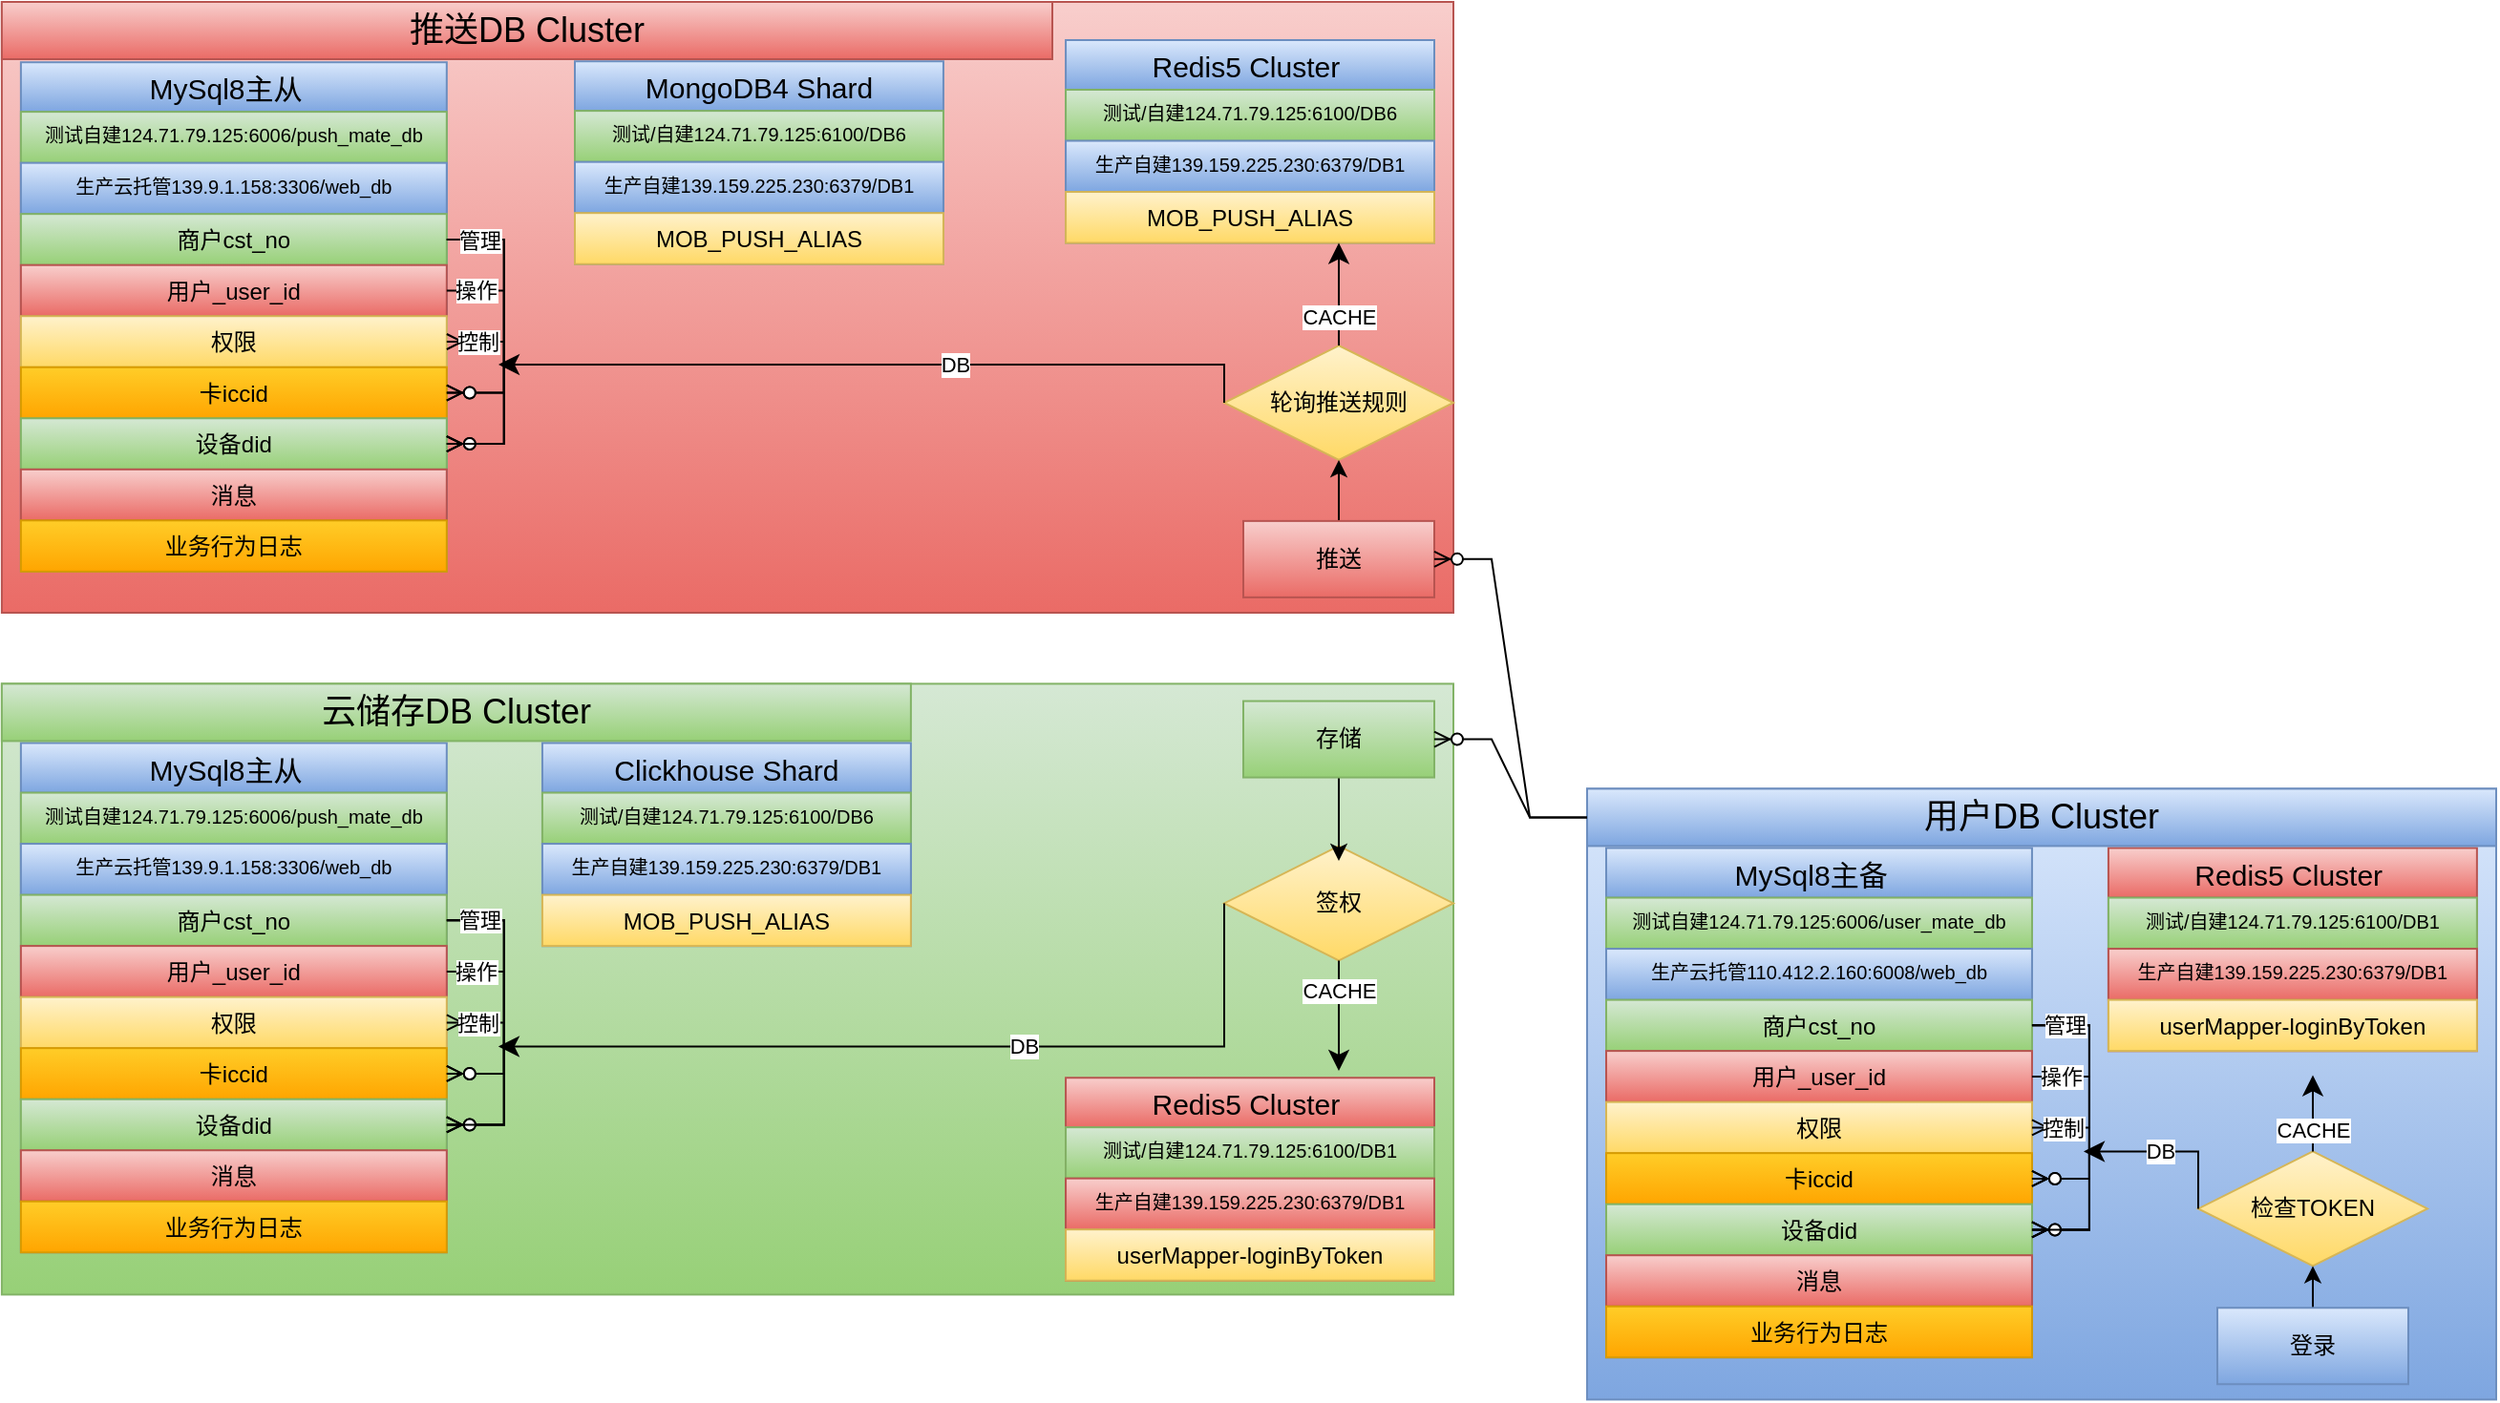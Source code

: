 <mxfile version="21.0.1" type="github">
  <diagram name="第 1 页" id="yvUWGEL02yEKHM-XBLOZ">
    <mxGraphModel dx="2261" dy="700" grid="1" gridSize="10" guides="1" tooltips="1" connect="1" arrows="1" fold="1" page="1" pageScale="1" pageWidth="827" pageHeight="1169" math="0" shadow="0">
      <root>
        <mxCell id="0" />
        <mxCell id="1" parent="0" />
        <mxCell id="SgWflcFPjo7BXx8ql38D-104" value="" style="rounded=0;whiteSpace=wrap;html=1;fillColor=#dae8fc;gradientColor=#7ea6e0;strokeColor=#6c8ebf;" vertex="1" parent="1">
          <mxGeometry x="160" y="542.21" width="476" height="320" as="geometry" />
        </mxCell>
        <mxCell id="SgWflcFPjo7BXx8ql38D-105" value="检查TOKEN" style="shape=rhombus;perimeter=rhombusPerimeter;whiteSpace=wrap;html=1;align=center;fillColor=#fff2cc;gradientColor=#ffd966;strokeColor=#d6b656;" vertex="1" parent="1">
          <mxGeometry x="480" y="732.21" width="120" height="60" as="geometry" />
        </mxCell>
        <mxCell id="SgWflcFPjo7BXx8ql38D-106" value="MySql8主备  " style="swimlane;fontStyle=0;childLayout=stackLayout;horizontal=1;startSize=26;horizontalStack=0;resizeParent=1;resizeParentMax=0;resizeLast=0;collapsible=1;marginBottom=0;align=center;fontSize=15;fillColor=#dae8fc;gradientColor=#7ea6e0;strokeColor=#6c8ebf;" vertex="1" parent="1">
          <mxGeometry x="170" y="573.28" width="222.97" height="266.856" as="geometry" />
        </mxCell>
        <mxCell id="SgWflcFPjo7BXx8ql38D-107" value="测试自建124.71.79.125:6006/user_mate_db" style="text;strokeColor=#82b366;fillColor=#d5e8d4;spacingLeft=4;spacingRight=4;overflow=hidden;rotatable=0;points=[[0,0.5],[1,0.5]];portConstraint=eastwest;fontSize=10;gradientColor=#97d077;align=center;" vertex="1" parent="SgWflcFPjo7BXx8ql38D-106">
          <mxGeometry y="26" width="222.97" height="26.762" as="geometry" />
        </mxCell>
        <mxCell id="SgWflcFPjo7BXx8ql38D-108" value="生产云托管110.412.2.160:6008/web_db" style="text;strokeColor=#6c8ebf;fillColor=#dae8fc;spacingLeft=4;spacingRight=4;overflow=hidden;rotatable=0;points=[[0,0.5],[1,0.5]];portConstraint=eastwest;fontSize=10;gradientColor=#7ea6e0;align=center;" vertex="1" parent="SgWflcFPjo7BXx8ql38D-106">
          <mxGeometry y="52.762" width="222.97" height="26.762" as="geometry" />
        </mxCell>
        <mxCell id="SgWflcFPjo7BXx8ql38D-109" value="商户cst_no" style="text;strokeColor=#82b366;fillColor=#d5e8d4;spacingLeft=4;spacingRight=4;overflow=hidden;rotatable=0;points=[[0,0.5],[1,0.5]];portConstraint=eastwest;fontSize=12;gradientColor=#97d077;align=center;" vertex="1" parent="SgWflcFPjo7BXx8ql38D-106">
          <mxGeometry y="79.524" width="222.97" height="26.762" as="geometry" />
        </mxCell>
        <mxCell id="SgWflcFPjo7BXx8ql38D-110" value="用户_user_id" style="text;strokeColor=#b85450;fillColor=#f8cecc;spacingLeft=4;spacingRight=4;overflow=hidden;rotatable=0;points=[[0,0.5],[1,0.5]];portConstraint=eastwest;fontSize=12;gradientColor=#ea6b66;align=center;" vertex="1" parent="SgWflcFPjo7BXx8ql38D-106">
          <mxGeometry y="106.285" width="222.97" height="26.762" as="geometry" />
        </mxCell>
        <mxCell id="SgWflcFPjo7BXx8ql38D-111" value="权限" style="text;strokeColor=#d6b656;fillColor=#fff2cc;spacingLeft=4;spacingRight=4;overflow=hidden;rotatable=0;points=[[0,0.5],[1,0.5]];portConstraint=eastwest;fontSize=12;gradientColor=#ffd966;align=center;" vertex="1" parent="SgWflcFPjo7BXx8ql38D-106">
          <mxGeometry y="133.047" width="222.97" height="26.762" as="geometry" />
        </mxCell>
        <mxCell id="SgWflcFPjo7BXx8ql38D-112" value="卡iccid" style="text;strokeColor=#d79b00;fillColor=#ffcd28;spacingLeft=4;spacingRight=4;overflow=hidden;rotatable=0;points=[[0,0.5],[1,0.5]];portConstraint=eastwest;fontSize=12;gradientColor=#ffa500;align=center;" vertex="1" parent="SgWflcFPjo7BXx8ql38D-106">
          <mxGeometry y="159.809" width="222.97" height="26.762" as="geometry" />
        </mxCell>
        <mxCell id="SgWflcFPjo7BXx8ql38D-113" value="设备did" style="text;strokeColor=#82b366;fillColor=#d5e8d4;spacingLeft=4;spacingRight=4;overflow=hidden;rotatable=0;points=[[0,0.5],[1,0.5]];portConstraint=eastwest;fontSize=12;gradientColor=#97d077;align=center;" vertex="1" parent="SgWflcFPjo7BXx8ql38D-106">
          <mxGeometry y="186.571" width="222.97" height="26.762" as="geometry" />
        </mxCell>
        <mxCell id="SgWflcFPjo7BXx8ql38D-114" value="消息" style="text;strokeColor=#b85450;fillColor=#f8cecc;spacingLeft=4;spacingRight=4;overflow=hidden;rotatable=0;points=[[0,0.5],[1,0.5]];portConstraint=eastwest;fontSize=12;gradientColor=#ea6b66;align=center;" vertex="1" parent="SgWflcFPjo7BXx8ql38D-106">
          <mxGeometry y="213.333" width="222.97" height="26.762" as="geometry" />
        </mxCell>
        <mxCell id="SgWflcFPjo7BXx8ql38D-115" value="业务行为日志" style="text;strokeColor=#d79b00;fillColor=#ffcd28;spacingLeft=4;spacingRight=4;overflow=hidden;rotatable=0;points=[[0,0.5],[1,0.5]];portConstraint=eastwest;fontSize=12;gradientColor=#ffa500;align=center;" vertex="1" parent="SgWflcFPjo7BXx8ql38D-106">
          <mxGeometry y="240.095" width="222.97" height="26.762" as="geometry" />
        </mxCell>
        <mxCell id="SgWflcFPjo7BXx8ql38D-116" value="" style="edgeStyle=entityRelationEdgeStyle;fontSize=12;html=1;endArrow=ERzeroToMany;endFill=1;rounded=0;exitX=1;exitY=0.5;exitDx=0;exitDy=0;" edge="1" parent="SgWflcFPjo7BXx8ql38D-106" source="SgWflcFPjo7BXx8ql38D-109" target="SgWflcFPjo7BXx8ql38D-113">
          <mxGeometry width="100" height="100" relative="1" as="geometry">
            <mxPoint x="344.595" y="133.809" as="sourcePoint" />
            <mxPoint x="482.432" y="44.603" as="targetPoint" />
          </mxGeometry>
        </mxCell>
        <mxCell id="SgWflcFPjo7BXx8ql38D-117" value="" style="edgeStyle=entityRelationEdgeStyle;fontSize=12;html=1;endArrow=ERzeroToMany;endFill=1;rounded=0;exitX=1;exitY=0.5;exitDx=0;exitDy=0;" edge="1" parent="SgWflcFPjo7BXx8ql38D-106" source="SgWflcFPjo7BXx8ql38D-109" target="SgWflcFPjo7BXx8ql38D-113">
          <mxGeometry width="100" height="100" relative="1" as="geometry">
            <mxPoint x="330.811" y="133.809" as="sourcePoint" />
            <mxPoint x="468.649" y="44.603" as="targetPoint" />
          </mxGeometry>
        </mxCell>
        <mxCell id="SgWflcFPjo7BXx8ql38D-118" value="" style="edgeStyle=entityRelationEdgeStyle;fontSize=12;html=1;endArrow=ERzeroToMany;endFill=1;rounded=0;exitX=1;exitY=0.5;exitDx=0;exitDy=0;" edge="1" parent="SgWflcFPjo7BXx8ql38D-106" source="SgWflcFPjo7BXx8ql38D-109" target="SgWflcFPjo7BXx8ql38D-112">
          <mxGeometry width="100" height="100" relative="1" as="geometry">
            <mxPoint x="358.378" y="205.174" as="sourcePoint" />
            <mxPoint x="496.216" y="115.968" as="targetPoint" />
          </mxGeometry>
        </mxCell>
        <mxCell id="SgWflcFPjo7BXx8ql38D-119" value="管理" style="edgeLabel;html=1;align=center;verticalAlign=middle;resizable=0;points=[];" vertex="1" connectable="0" parent="SgWflcFPjo7BXx8ql38D-118">
          <mxGeometry x="-0.314" y="2" relative="1" as="geometry">
            <mxPoint x="-15" y="-18" as="offset" />
          </mxGeometry>
        </mxCell>
        <mxCell id="SgWflcFPjo7BXx8ql38D-120" value="" style="edgeStyle=entityRelationEdgeStyle;fontSize=12;html=1;endArrow=ERzeroToMany;endFill=1;rounded=0;exitX=1;exitY=0.5;exitDx=0;exitDy=0;entryX=1;entryY=0.5;entryDx=0;entryDy=0;" edge="1" parent="SgWflcFPjo7BXx8ql38D-106" source="SgWflcFPjo7BXx8ql38D-110" target="SgWflcFPjo7BXx8ql38D-112">
          <mxGeometry width="100" height="100" relative="1" as="geometry">
            <mxPoint x="372.162" y="231.936" as="sourcePoint" />
            <mxPoint y="169.492" as="targetPoint" />
          </mxGeometry>
        </mxCell>
        <mxCell id="SgWflcFPjo7BXx8ql38D-121" value="操作" style="edgeLabel;html=1;align=center;verticalAlign=middle;resizable=0;points=[];" vertex="1" connectable="0" parent="SgWflcFPjo7BXx8ql38D-120">
          <mxGeometry x="-0.735" relative="1" as="geometry">
            <mxPoint as="offset" />
          </mxGeometry>
        </mxCell>
        <mxCell id="SgWflcFPjo7BXx8ql38D-122" value="" style="edgeStyle=entityRelationEdgeStyle;fontSize=12;html=1;endArrow=ERmany;startArrow=ERmany;rounded=0;exitX=1;exitY=0.5;exitDx=0;exitDy=0;entryX=1;entryY=0.5;entryDx=0;entryDy=0;" edge="1" parent="SgWflcFPjo7BXx8ql38D-106" source="SgWflcFPjo7BXx8ql38D-111" target="SgWflcFPjo7BXx8ql38D-113">
          <mxGeometry width="100" height="100" relative="1" as="geometry">
            <mxPoint x="300" y="136" as="sourcePoint" />
            <mxPoint x="400" y="36" as="targetPoint" />
          </mxGeometry>
        </mxCell>
        <mxCell id="SgWflcFPjo7BXx8ql38D-123" value="控制" style="edgeLabel;html=1;align=center;verticalAlign=middle;resizable=0;points=[];" vertex="1" connectable="0" parent="SgWflcFPjo7BXx8ql38D-122">
          <mxGeometry x="-0.718" relative="1" as="geometry">
            <mxPoint as="offset" />
          </mxGeometry>
        </mxCell>
        <mxCell id="SgWflcFPjo7BXx8ql38D-124" style="edgeStyle=orthogonalEdgeStyle;rounded=0;orthogonalLoop=1;jettySize=auto;html=1;entryX=0.5;entryY=1;entryDx=0;entryDy=0;" edge="1" parent="1" source="SgWflcFPjo7BXx8ql38D-125" target="SgWflcFPjo7BXx8ql38D-105">
          <mxGeometry relative="1" as="geometry" />
        </mxCell>
        <mxCell id="SgWflcFPjo7BXx8ql38D-125" value="登录" style="whiteSpace=wrap;html=1;align=center;fillColor=#dae8fc;gradientColor=#7ea6e0;strokeColor=#6c8ebf;" vertex="1" parent="1">
          <mxGeometry x="490" y="814.14" width="100" height="40" as="geometry" />
        </mxCell>
        <mxCell id="SgWflcFPjo7BXx8ql38D-126" value="Redis5 Cluster " style="swimlane;fontStyle=0;childLayout=stackLayout;horizontal=1;startSize=26;horizontalStack=0;resizeParent=1;resizeParentMax=0;resizeLast=0;collapsible=1;marginBottom=0;align=center;fontSize=15;fillColor=#f8cecc;gradientColor=#ea6b66;strokeColor=#b85450;" vertex="1" parent="1">
          <mxGeometry x="432.97" y="573.28" width="192.97" height="106.285" as="geometry" />
        </mxCell>
        <mxCell id="SgWflcFPjo7BXx8ql38D-127" value="测试/自建124.71.79.125:6100/DB1" style="text;strokeColor=#82b366;fillColor=#d5e8d4;spacingLeft=4;spacingRight=4;overflow=hidden;rotatable=0;points=[[0,0.5],[1,0.5]];portConstraint=eastwest;fontSize=10;gradientColor=#97d077;align=center;" vertex="1" parent="SgWflcFPjo7BXx8ql38D-126">
          <mxGeometry y="26" width="192.97" height="26.762" as="geometry" />
        </mxCell>
        <mxCell id="SgWflcFPjo7BXx8ql38D-128" value="生产自建139.159.225.230:6379/DB1" style="text;strokeColor=#b85450;fillColor=#f8cecc;spacingLeft=4;spacingRight=4;overflow=hidden;rotatable=0;points=[[0,0.5],[1,0.5]];portConstraint=eastwest;fontSize=10;gradientColor=#ea6b66;align=center;" vertex="1" parent="SgWflcFPjo7BXx8ql38D-126">
          <mxGeometry y="52.762" width="192.97" height="26.762" as="geometry" />
        </mxCell>
        <mxCell id="SgWflcFPjo7BXx8ql38D-129" value="userMapper-loginByToken" style="text;strokeColor=#d6b656;fillColor=#fff2cc;spacingLeft=4;spacingRight=4;overflow=hidden;rotatable=0;points=[[0,0.5],[1,0.5]];portConstraint=eastwest;fontSize=12;gradientColor=#ffd966;align=center;" vertex="1" parent="SgWflcFPjo7BXx8ql38D-126">
          <mxGeometry y="79.524" width="192.97" height="26.762" as="geometry" />
        </mxCell>
        <mxCell id="SgWflcFPjo7BXx8ql38D-130" value="" style="edgeStyle=elbowEdgeStyle;elbow=vertical;endArrow=classic;html=1;curved=0;rounded=0;endSize=8;startSize=8;exitX=0;exitY=0.5;exitDx=0;exitDy=0;" edge="1" parent="1" source="SgWflcFPjo7BXx8ql38D-105">
          <mxGeometry width="50" height="50" relative="1" as="geometry">
            <mxPoint x="260" y="522.21" as="sourcePoint" />
            <mxPoint x="420" y="732.21" as="targetPoint" />
            <Array as="points">
              <mxPoint x="460" y="732.21" />
            </Array>
          </mxGeometry>
        </mxCell>
        <mxCell id="SgWflcFPjo7BXx8ql38D-131" value="DB" style="edgeLabel;html=1;align=center;verticalAlign=middle;resizable=0;points=[];" vertex="1" connectable="0" parent="SgWflcFPjo7BXx8ql38D-130">
          <mxGeometry x="-0.285" relative="1" as="geometry">
            <mxPoint x="-18" as="offset" />
          </mxGeometry>
        </mxCell>
        <mxCell id="SgWflcFPjo7BXx8ql38D-132" value="" style="edgeStyle=elbowEdgeStyle;elbow=vertical;endArrow=classic;html=1;curved=0;rounded=0;endSize=8;startSize=8;exitX=0.5;exitY=0;exitDx=0;exitDy=0;" edge="1" parent="1" source="SgWflcFPjo7BXx8ql38D-105">
          <mxGeometry width="50" height="50" relative="1" as="geometry">
            <mxPoint x="600" y="522.21" as="sourcePoint" />
            <mxPoint x="540" y="692.21" as="targetPoint" />
            <Array as="points" />
          </mxGeometry>
        </mxCell>
        <mxCell id="SgWflcFPjo7BXx8ql38D-133" value="CACHE" style="edgeLabel;html=1;align=center;verticalAlign=middle;resizable=0;points=[];" vertex="1" connectable="0" parent="SgWflcFPjo7BXx8ql38D-132">
          <mxGeometry x="-0.442" relative="1" as="geometry">
            <mxPoint as="offset" />
          </mxGeometry>
        </mxCell>
        <mxCell id="SgWflcFPjo7BXx8ql38D-134" value="用户DB Cluster" style="text;html=1;strokeColor=#6c8ebf;fillColor=#dae8fc;align=center;verticalAlign=middle;whiteSpace=wrap;rounded=0;fontSize=18;gradientColor=#7ea6e0;" vertex="1" parent="1">
          <mxGeometry x="160" y="542.21" width="476" height="30" as="geometry" />
        </mxCell>
        <mxCell id="SgWflcFPjo7BXx8ql38D-135" value="" style="rounded=0;whiteSpace=wrap;html=1;fillColor=#f8cecc;gradientColor=#ea6b66;strokeColor=#b85450;" vertex="1" parent="1">
          <mxGeometry x="-670.06" y="130" width="760.06" height="320" as="geometry" />
        </mxCell>
        <mxCell id="SgWflcFPjo7BXx8ql38D-136" value="轮询推送规则" style="shape=rhombus;perimeter=rhombusPerimeter;whiteSpace=wrap;html=1;align=center;fillColor=#fff2cc;gradientColor=#ffd966;strokeColor=#d6b656;" vertex="1" parent="1">
          <mxGeometry x="-30" y="310" width="120" height="60" as="geometry" />
        </mxCell>
        <mxCell id="SgWflcFPjo7BXx8ql38D-137" value="MySql8主从  " style="swimlane;fontStyle=0;childLayout=stackLayout;horizontal=1;startSize=26;horizontalStack=0;resizeParent=1;resizeParentMax=0;resizeLast=0;collapsible=1;marginBottom=0;align=center;fontSize=15;fillColor=#dae8fc;gradientColor=#7ea6e0;strokeColor=#6c8ebf;" vertex="1" parent="1">
          <mxGeometry x="-660.06" y="161.57" width="222.97" height="266.856" as="geometry" />
        </mxCell>
        <mxCell id="SgWflcFPjo7BXx8ql38D-138" value="测试自建124.71.79.125:6006/push_mate_db" style="text;strokeColor=#82b366;fillColor=#d5e8d4;spacingLeft=4;spacingRight=4;overflow=hidden;rotatable=0;points=[[0,0.5],[1,0.5]];portConstraint=eastwest;fontSize=10;gradientColor=#97d077;align=center;" vertex="1" parent="SgWflcFPjo7BXx8ql38D-137">
          <mxGeometry y="26" width="222.97" height="26.762" as="geometry" />
        </mxCell>
        <mxCell id="SgWflcFPjo7BXx8ql38D-139" value="生产云托管139.9.1.158:3306/web_db" style="text;strokeColor=#6c8ebf;fillColor=#dae8fc;spacingLeft=4;spacingRight=4;overflow=hidden;rotatable=0;points=[[0,0.5],[1,0.5]];portConstraint=eastwest;fontSize=10;gradientColor=#7ea6e0;align=center;" vertex="1" parent="SgWflcFPjo7BXx8ql38D-137">
          <mxGeometry y="52.762" width="222.97" height="26.762" as="geometry" />
        </mxCell>
        <mxCell id="SgWflcFPjo7BXx8ql38D-140" value="商户cst_no" style="text;strokeColor=#82b366;fillColor=#d5e8d4;spacingLeft=4;spacingRight=4;overflow=hidden;rotatable=0;points=[[0,0.5],[1,0.5]];portConstraint=eastwest;fontSize=12;gradientColor=#97d077;align=center;" vertex="1" parent="SgWflcFPjo7BXx8ql38D-137">
          <mxGeometry y="79.524" width="222.97" height="26.762" as="geometry" />
        </mxCell>
        <mxCell id="SgWflcFPjo7BXx8ql38D-141" value="用户_user_id" style="text;strokeColor=#b85450;fillColor=#f8cecc;spacingLeft=4;spacingRight=4;overflow=hidden;rotatable=0;points=[[0,0.5],[1,0.5]];portConstraint=eastwest;fontSize=12;gradientColor=#ea6b66;align=center;" vertex="1" parent="SgWflcFPjo7BXx8ql38D-137">
          <mxGeometry y="106.285" width="222.97" height="26.762" as="geometry" />
        </mxCell>
        <mxCell id="SgWflcFPjo7BXx8ql38D-142" value="权限" style="text;strokeColor=#d6b656;fillColor=#fff2cc;spacingLeft=4;spacingRight=4;overflow=hidden;rotatable=0;points=[[0,0.5],[1,0.5]];portConstraint=eastwest;fontSize=12;gradientColor=#ffd966;align=center;" vertex="1" parent="SgWflcFPjo7BXx8ql38D-137">
          <mxGeometry y="133.047" width="222.97" height="26.762" as="geometry" />
        </mxCell>
        <mxCell id="SgWflcFPjo7BXx8ql38D-143" value="卡iccid" style="text;strokeColor=#d79b00;fillColor=#ffcd28;spacingLeft=4;spacingRight=4;overflow=hidden;rotatable=0;points=[[0,0.5],[1,0.5]];portConstraint=eastwest;fontSize=12;gradientColor=#ffa500;align=center;" vertex="1" parent="SgWflcFPjo7BXx8ql38D-137">
          <mxGeometry y="159.809" width="222.97" height="26.762" as="geometry" />
        </mxCell>
        <mxCell id="SgWflcFPjo7BXx8ql38D-144" value="设备did" style="text;strokeColor=#82b366;fillColor=#d5e8d4;spacingLeft=4;spacingRight=4;overflow=hidden;rotatable=0;points=[[0,0.5],[1,0.5]];portConstraint=eastwest;fontSize=12;gradientColor=#97d077;align=center;" vertex="1" parent="SgWflcFPjo7BXx8ql38D-137">
          <mxGeometry y="186.571" width="222.97" height="26.762" as="geometry" />
        </mxCell>
        <mxCell id="SgWflcFPjo7BXx8ql38D-145" value="消息" style="text;strokeColor=#b85450;fillColor=#f8cecc;spacingLeft=4;spacingRight=4;overflow=hidden;rotatable=0;points=[[0,0.5],[1,0.5]];portConstraint=eastwest;fontSize=12;gradientColor=#ea6b66;align=center;" vertex="1" parent="SgWflcFPjo7BXx8ql38D-137">
          <mxGeometry y="213.333" width="222.97" height="26.762" as="geometry" />
        </mxCell>
        <mxCell id="SgWflcFPjo7BXx8ql38D-146" value="业务行为日志" style="text;strokeColor=#d79b00;fillColor=#ffcd28;spacingLeft=4;spacingRight=4;overflow=hidden;rotatable=0;points=[[0,0.5],[1,0.5]];portConstraint=eastwest;fontSize=12;gradientColor=#ffa500;align=center;" vertex="1" parent="SgWflcFPjo7BXx8ql38D-137">
          <mxGeometry y="240.095" width="222.97" height="26.762" as="geometry" />
        </mxCell>
        <mxCell id="SgWflcFPjo7BXx8ql38D-147" value="" style="edgeStyle=entityRelationEdgeStyle;fontSize=12;html=1;endArrow=ERzeroToMany;endFill=1;rounded=0;exitX=1;exitY=0.5;exitDx=0;exitDy=0;" edge="1" parent="SgWflcFPjo7BXx8ql38D-137" source="SgWflcFPjo7BXx8ql38D-140" target="SgWflcFPjo7BXx8ql38D-144">
          <mxGeometry width="100" height="100" relative="1" as="geometry">
            <mxPoint x="344.595" y="133.809" as="sourcePoint" />
            <mxPoint x="482.432" y="44.603" as="targetPoint" />
          </mxGeometry>
        </mxCell>
        <mxCell id="SgWflcFPjo7BXx8ql38D-148" value="" style="edgeStyle=entityRelationEdgeStyle;fontSize=12;html=1;endArrow=ERzeroToMany;endFill=1;rounded=0;exitX=1;exitY=0.5;exitDx=0;exitDy=0;" edge="1" parent="SgWflcFPjo7BXx8ql38D-137" source="SgWflcFPjo7BXx8ql38D-140" target="SgWflcFPjo7BXx8ql38D-144">
          <mxGeometry width="100" height="100" relative="1" as="geometry">
            <mxPoint x="330.811" y="133.809" as="sourcePoint" />
            <mxPoint x="468.649" y="44.603" as="targetPoint" />
          </mxGeometry>
        </mxCell>
        <mxCell id="SgWflcFPjo7BXx8ql38D-149" value="" style="edgeStyle=entityRelationEdgeStyle;fontSize=12;html=1;endArrow=ERzeroToMany;endFill=1;rounded=0;exitX=1;exitY=0.5;exitDx=0;exitDy=0;" edge="1" parent="SgWflcFPjo7BXx8ql38D-137" source="SgWflcFPjo7BXx8ql38D-140" target="SgWflcFPjo7BXx8ql38D-143">
          <mxGeometry width="100" height="100" relative="1" as="geometry">
            <mxPoint x="358.378" y="205.174" as="sourcePoint" />
            <mxPoint x="496.216" y="115.968" as="targetPoint" />
          </mxGeometry>
        </mxCell>
        <mxCell id="SgWflcFPjo7BXx8ql38D-150" value="管理" style="edgeLabel;html=1;align=center;verticalAlign=middle;resizable=0;points=[];" vertex="1" connectable="0" parent="SgWflcFPjo7BXx8ql38D-149">
          <mxGeometry x="-0.314" y="2" relative="1" as="geometry">
            <mxPoint x="-15" y="-18" as="offset" />
          </mxGeometry>
        </mxCell>
        <mxCell id="SgWflcFPjo7BXx8ql38D-151" value="" style="edgeStyle=entityRelationEdgeStyle;fontSize=12;html=1;endArrow=ERzeroToMany;endFill=1;rounded=0;exitX=1;exitY=0.5;exitDx=0;exitDy=0;entryX=1;entryY=0.5;entryDx=0;entryDy=0;" edge="1" parent="SgWflcFPjo7BXx8ql38D-137" source="SgWflcFPjo7BXx8ql38D-141" target="SgWflcFPjo7BXx8ql38D-143">
          <mxGeometry width="100" height="100" relative="1" as="geometry">
            <mxPoint x="372.162" y="231.936" as="sourcePoint" />
            <mxPoint y="169.492" as="targetPoint" />
          </mxGeometry>
        </mxCell>
        <mxCell id="SgWflcFPjo7BXx8ql38D-152" value="操作" style="edgeLabel;html=1;align=center;verticalAlign=middle;resizable=0;points=[];" vertex="1" connectable="0" parent="SgWflcFPjo7BXx8ql38D-151">
          <mxGeometry x="-0.735" relative="1" as="geometry">
            <mxPoint as="offset" />
          </mxGeometry>
        </mxCell>
        <mxCell id="SgWflcFPjo7BXx8ql38D-153" value="" style="edgeStyle=entityRelationEdgeStyle;fontSize=12;html=1;endArrow=ERmany;startArrow=ERmany;rounded=0;exitX=1;exitY=0.5;exitDx=0;exitDy=0;entryX=1;entryY=0.5;entryDx=0;entryDy=0;" edge="1" parent="SgWflcFPjo7BXx8ql38D-137" source="SgWflcFPjo7BXx8ql38D-142" target="SgWflcFPjo7BXx8ql38D-144">
          <mxGeometry width="100" height="100" relative="1" as="geometry">
            <mxPoint x="300" y="136" as="sourcePoint" />
            <mxPoint x="400" y="36" as="targetPoint" />
          </mxGeometry>
        </mxCell>
        <mxCell id="SgWflcFPjo7BXx8ql38D-154" value="控制" style="edgeLabel;html=1;align=center;verticalAlign=middle;resizable=0;points=[];" vertex="1" connectable="0" parent="SgWflcFPjo7BXx8ql38D-153">
          <mxGeometry x="-0.718" relative="1" as="geometry">
            <mxPoint as="offset" />
          </mxGeometry>
        </mxCell>
        <mxCell id="SgWflcFPjo7BXx8ql38D-155" style="edgeStyle=orthogonalEdgeStyle;rounded=0;orthogonalLoop=1;jettySize=auto;html=1;entryX=0.5;entryY=1;entryDx=0;entryDy=0;" edge="1" parent="1" source="SgWflcFPjo7BXx8ql38D-156" target="SgWflcFPjo7BXx8ql38D-136">
          <mxGeometry relative="1" as="geometry" />
        </mxCell>
        <mxCell id="SgWflcFPjo7BXx8ql38D-156" value="推送" style="whiteSpace=wrap;html=1;align=center;fillColor=#f8cecc;gradientColor=#ea6b66;strokeColor=#b85450;" vertex="1" parent="1">
          <mxGeometry x="-20" y="401.93" width="100" height="40" as="geometry" />
        </mxCell>
        <mxCell id="SgWflcFPjo7BXx8ql38D-157" value="Redis5 Cluster " style="swimlane;fontStyle=0;childLayout=stackLayout;horizontal=1;startSize=26;horizontalStack=0;resizeParent=1;resizeParentMax=0;resizeLast=0;collapsible=1;marginBottom=0;align=center;fontSize=15;fillColor=#dae8fc;gradientColor=#7ea6e0;strokeColor=#6c8ebf;" vertex="1" parent="1">
          <mxGeometry x="-112.97" y="150.0" width="192.97" height="106.285" as="geometry" />
        </mxCell>
        <mxCell id="SgWflcFPjo7BXx8ql38D-158" value="测试/自建124.71.79.125:6100/DB6" style="text;strokeColor=#82b366;fillColor=#d5e8d4;spacingLeft=4;spacingRight=4;overflow=hidden;rotatable=0;points=[[0,0.5],[1,0.5]];portConstraint=eastwest;fontSize=10;gradientColor=#97d077;align=center;" vertex="1" parent="SgWflcFPjo7BXx8ql38D-157">
          <mxGeometry y="26" width="192.97" height="26.762" as="geometry" />
        </mxCell>
        <mxCell id="SgWflcFPjo7BXx8ql38D-159" value="生产自建139.159.225.230:6379/DB1" style="text;strokeColor=#6c8ebf;fillColor=#dae8fc;spacingLeft=4;spacingRight=4;overflow=hidden;rotatable=0;points=[[0,0.5],[1,0.5]];portConstraint=eastwest;fontSize=10;gradientColor=#7ea6e0;align=center;" vertex="1" parent="SgWflcFPjo7BXx8ql38D-157">
          <mxGeometry y="52.762" width="192.97" height="26.762" as="geometry" />
        </mxCell>
        <mxCell id="SgWflcFPjo7BXx8ql38D-160" value="MOB_PUSH_ALIAS" style="text;strokeColor=#d6b656;fillColor=#fff2cc;spacingLeft=4;spacingRight=4;overflow=hidden;rotatable=0;points=[[0,0.5],[1,0.5]];portConstraint=eastwest;fontSize=12;gradientColor=#ffd966;align=center;" vertex="1" parent="SgWflcFPjo7BXx8ql38D-157">
          <mxGeometry y="79.524" width="192.97" height="26.762" as="geometry" />
        </mxCell>
        <mxCell id="SgWflcFPjo7BXx8ql38D-161" value="" style="edgeStyle=elbowEdgeStyle;elbow=vertical;endArrow=classic;html=1;curved=0;rounded=0;endSize=8;startSize=8;exitX=0;exitY=0.5;exitDx=0;exitDy=0;" edge="1" parent="1" source="SgWflcFPjo7BXx8ql38D-136">
          <mxGeometry width="50" height="50" relative="1" as="geometry">
            <mxPoint x="-570.06" y="110" as="sourcePoint" />
            <mxPoint x="-410" y="320" as="targetPoint" />
            <Array as="points">
              <mxPoint x="-30" y="320" />
            </Array>
          </mxGeometry>
        </mxCell>
        <mxCell id="SgWflcFPjo7BXx8ql38D-162" value="DB" style="edgeLabel;html=1;align=center;verticalAlign=middle;resizable=0;points=[];" vertex="1" connectable="0" parent="SgWflcFPjo7BXx8ql38D-161">
          <mxGeometry x="-0.285" relative="1" as="geometry">
            <mxPoint x="-18" as="offset" />
          </mxGeometry>
        </mxCell>
        <mxCell id="SgWflcFPjo7BXx8ql38D-163" value="" style="edgeStyle=elbowEdgeStyle;elbow=vertical;endArrow=classic;html=1;curved=0;rounded=0;endSize=8;startSize=8;exitX=0.5;exitY=0;exitDx=0;exitDy=0;" edge="1" parent="1" source="SgWflcFPjo7BXx8ql38D-136" target="SgWflcFPjo7BXx8ql38D-157">
          <mxGeometry width="50" height="50" relative="1" as="geometry">
            <mxPoint x="-230.06" y="110" as="sourcePoint" />
            <mxPoint x="-210" y="190" as="targetPoint" />
            <Array as="points">
              <mxPoint x="-70" y="190" />
            </Array>
          </mxGeometry>
        </mxCell>
        <mxCell id="SgWflcFPjo7BXx8ql38D-164" value="CACHE" style="edgeLabel;html=1;align=center;verticalAlign=middle;resizable=0;points=[];" vertex="1" connectable="0" parent="SgWflcFPjo7BXx8ql38D-163">
          <mxGeometry x="-0.442" relative="1" as="geometry">
            <mxPoint as="offset" />
          </mxGeometry>
        </mxCell>
        <mxCell id="SgWflcFPjo7BXx8ql38D-165" value="推送DB Cluster" style="text;html=1;strokeColor=#b85450;fillColor=#f8cecc;align=center;verticalAlign=middle;whiteSpace=wrap;rounded=0;fontSize=18;gradientColor=#ea6b66;" vertex="1" parent="1">
          <mxGeometry x="-670.06" y="130" width="550.06" height="30" as="geometry" />
        </mxCell>
        <mxCell id="SgWflcFPjo7BXx8ql38D-166" value="" style="rounded=0;whiteSpace=wrap;html=1;fillColor=#d5e8d4;gradientColor=#97d077;strokeColor=#82b366;" vertex="1" parent="1">
          <mxGeometry x="-670.06" y="487.21" width="760.06" height="320" as="geometry" />
        </mxCell>
        <mxCell id="SgWflcFPjo7BXx8ql38D-167" value="签权" style="shape=rhombus;perimeter=rhombusPerimeter;whiteSpace=wrap;html=1;align=center;fillColor=#fff2cc;gradientColor=#ffd966;strokeColor=#d6b656;" vertex="1" parent="1">
          <mxGeometry x="-30" y="572.21" width="120" height="60" as="geometry" />
        </mxCell>
        <mxCell id="SgWflcFPjo7BXx8ql38D-168" value="MySql8主从  " style="swimlane;fontStyle=0;childLayout=stackLayout;horizontal=1;startSize=26;horizontalStack=0;resizeParent=1;resizeParentMax=0;resizeLast=0;collapsible=1;marginBottom=0;align=center;fontSize=15;fillColor=#dae8fc;gradientColor=#7ea6e0;strokeColor=#6c8ebf;" vertex="1" parent="1">
          <mxGeometry x="-660.06" y="518.28" width="222.97" height="266.856" as="geometry" />
        </mxCell>
        <mxCell id="SgWflcFPjo7BXx8ql38D-169" value="测试自建124.71.79.125:6006/push_mate_db" style="text;strokeColor=#82b366;fillColor=#d5e8d4;spacingLeft=4;spacingRight=4;overflow=hidden;rotatable=0;points=[[0,0.5],[1,0.5]];portConstraint=eastwest;fontSize=10;gradientColor=#97d077;align=center;" vertex="1" parent="SgWflcFPjo7BXx8ql38D-168">
          <mxGeometry y="26" width="222.97" height="26.762" as="geometry" />
        </mxCell>
        <mxCell id="SgWflcFPjo7BXx8ql38D-170" value="生产云托管139.9.1.158:3306/web_db" style="text;strokeColor=#6c8ebf;fillColor=#dae8fc;spacingLeft=4;spacingRight=4;overflow=hidden;rotatable=0;points=[[0,0.5],[1,0.5]];portConstraint=eastwest;fontSize=10;gradientColor=#7ea6e0;align=center;" vertex="1" parent="SgWflcFPjo7BXx8ql38D-168">
          <mxGeometry y="52.762" width="222.97" height="26.762" as="geometry" />
        </mxCell>
        <mxCell id="SgWflcFPjo7BXx8ql38D-171" value="商户cst_no" style="text;strokeColor=#82b366;fillColor=#d5e8d4;spacingLeft=4;spacingRight=4;overflow=hidden;rotatable=0;points=[[0,0.5],[1,0.5]];portConstraint=eastwest;fontSize=12;gradientColor=#97d077;align=center;" vertex="1" parent="SgWflcFPjo7BXx8ql38D-168">
          <mxGeometry y="79.524" width="222.97" height="26.762" as="geometry" />
        </mxCell>
        <mxCell id="SgWflcFPjo7BXx8ql38D-172" value="用户_user_id" style="text;strokeColor=#b85450;fillColor=#f8cecc;spacingLeft=4;spacingRight=4;overflow=hidden;rotatable=0;points=[[0,0.5],[1,0.5]];portConstraint=eastwest;fontSize=12;gradientColor=#ea6b66;align=center;" vertex="1" parent="SgWflcFPjo7BXx8ql38D-168">
          <mxGeometry y="106.285" width="222.97" height="26.762" as="geometry" />
        </mxCell>
        <mxCell id="SgWflcFPjo7BXx8ql38D-173" value="权限" style="text;strokeColor=#d6b656;fillColor=#fff2cc;spacingLeft=4;spacingRight=4;overflow=hidden;rotatable=0;points=[[0,0.5],[1,0.5]];portConstraint=eastwest;fontSize=12;gradientColor=#ffd966;align=center;" vertex="1" parent="SgWflcFPjo7BXx8ql38D-168">
          <mxGeometry y="133.047" width="222.97" height="26.762" as="geometry" />
        </mxCell>
        <mxCell id="SgWflcFPjo7BXx8ql38D-174" value="卡iccid" style="text;strokeColor=#d79b00;fillColor=#ffcd28;spacingLeft=4;spacingRight=4;overflow=hidden;rotatable=0;points=[[0,0.5],[1,0.5]];portConstraint=eastwest;fontSize=12;gradientColor=#ffa500;align=center;" vertex="1" parent="SgWflcFPjo7BXx8ql38D-168">
          <mxGeometry y="159.809" width="222.97" height="26.762" as="geometry" />
        </mxCell>
        <mxCell id="SgWflcFPjo7BXx8ql38D-175" value="设备did" style="text;strokeColor=#82b366;fillColor=#d5e8d4;spacingLeft=4;spacingRight=4;overflow=hidden;rotatable=0;points=[[0,0.5],[1,0.5]];portConstraint=eastwest;fontSize=12;gradientColor=#97d077;align=center;" vertex="1" parent="SgWflcFPjo7BXx8ql38D-168">
          <mxGeometry y="186.571" width="222.97" height="26.762" as="geometry" />
        </mxCell>
        <mxCell id="SgWflcFPjo7BXx8ql38D-176" value="消息" style="text;strokeColor=#b85450;fillColor=#f8cecc;spacingLeft=4;spacingRight=4;overflow=hidden;rotatable=0;points=[[0,0.5],[1,0.5]];portConstraint=eastwest;fontSize=12;gradientColor=#ea6b66;align=center;" vertex="1" parent="SgWflcFPjo7BXx8ql38D-168">
          <mxGeometry y="213.333" width="222.97" height="26.762" as="geometry" />
        </mxCell>
        <mxCell id="SgWflcFPjo7BXx8ql38D-177" value="业务行为日志" style="text;strokeColor=#d79b00;fillColor=#ffcd28;spacingLeft=4;spacingRight=4;overflow=hidden;rotatable=0;points=[[0,0.5],[1,0.5]];portConstraint=eastwest;fontSize=12;gradientColor=#ffa500;align=center;" vertex="1" parent="SgWflcFPjo7BXx8ql38D-168">
          <mxGeometry y="240.095" width="222.97" height="26.762" as="geometry" />
        </mxCell>
        <mxCell id="SgWflcFPjo7BXx8ql38D-178" value="" style="edgeStyle=entityRelationEdgeStyle;fontSize=12;html=1;endArrow=ERzeroToMany;endFill=1;rounded=0;exitX=1;exitY=0.5;exitDx=0;exitDy=0;" edge="1" parent="SgWflcFPjo7BXx8ql38D-168" source="SgWflcFPjo7BXx8ql38D-171" target="SgWflcFPjo7BXx8ql38D-175">
          <mxGeometry width="100" height="100" relative="1" as="geometry">
            <mxPoint x="344.595" y="133.809" as="sourcePoint" />
            <mxPoint x="482.432" y="44.603" as="targetPoint" />
          </mxGeometry>
        </mxCell>
        <mxCell id="SgWflcFPjo7BXx8ql38D-179" value="" style="edgeStyle=entityRelationEdgeStyle;fontSize=12;html=1;endArrow=ERzeroToMany;endFill=1;rounded=0;exitX=1;exitY=0.5;exitDx=0;exitDy=0;" edge="1" parent="SgWflcFPjo7BXx8ql38D-168" source="SgWflcFPjo7BXx8ql38D-171" target="SgWflcFPjo7BXx8ql38D-175">
          <mxGeometry width="100" height="100" relative="1" as="geometry">
            <mxPoint x="330.811" y="133.809" as="sourcePoint" />
            <mxPoint x="468.649" y="44.603" as="targetPoint" />
          </mxGeometry>
        </mxCell>
        <mxCell id="SgWflcFPjo7BXx8ql38D-180" value="" style="edgeStyle=entityRelationEdgeStyle;fontSize=12;html=1;endArrow=ERzeroToMany;endFill=1;rounded=0;exitX=1;exitY=0.5;exitDx=0;exitDy=0;" edge="1" parent="SgWflcFPjo7BXx8ql38D-168" source="SgWflcFPjo7BXx8ql38D-171" target="SgWflcFPjo7BXx8ql38D-174">
          <mxGeometry width="100" height="100" relative="1" as="geometry">
            <mxPoint x="358.378" y="205.174" as="sourcePoint" />
            <mxPoint x="496.216" y="115.968" as="targetPoint" />
          </mxGeometry>
        </mxCell>
        <mxCell id="SgWflcFPjo7BXx8ql38D-181" value="管理" style="edgeLabel;html=1;align=center;verticalAlign=middle;resizable=0;points=[];" vertex="1" connectable="0" parent="SgWflcFPjo7BXx8ql38D-180">
          <mxGeometry x="-0.314" y="2" relative="1" as="geometry">
            <mxPoint x="-15" y="-18" as="offset" />
          </mxGeometry>
        </mxCell>
        <mxCell id="SgWflcFPjo7BXx8ql38D-182" value="" style="edgeStyle=entityRelationEdgeStyle;fontSize=12;html=1;endArrow=ERzeroToMany;endFill=1;rounded=0;exitX=1;exitY=0.5;exitDx=0;exitDy=0;entryX=1;entryY=0.5;entryDx=0;entryDy=0;" edge="1" parent="SgWflcFPjo7BXx8ql38D-168" source="SgWflcFPjo7BXx8ql38D-172" target="SgWflcFPjo7BXx8ql38D-174">
          <mxGeometry width="100" height="100" relative="1" as="geometry">
            <mxPoint x="372.162" y="231.936" as="sourcePoint" />
            <mxPoint y="169.492" as="targetPoint" />
          </mxGeometry>
        </mxCell>
        <mxCell id="SgWflcFPjo7BXx8ql38D-183" value="操作" style="edgeLabel;html=1;align=center;verticalAlign=middle;resizable=0;points=[];" vertex="1" connectable="0" parent="SgWflcFPjo7BXx8ql38D-182">
          <mxGeometry x="-0.735" relative="1" as="geometry">
            <mxPoint as="offset" />
          </mxGeometry>
        </mxCell>
        <mxCell id="SgWflcFPjo7BXx8ql38D-184" value="" style="edgeStyle=entityRelationEdgeStyle;fontSize=12;html=1;endArrow=ERmany;startArrow=ERmany;rounded=0;exitX=1;exitY=0.5;exitDx=0;exitDy=0;entryX=1;entryY=0.5;entryDx=0;entryDy=0;" edge="1" parent="SgWflcFPjo7BXx8ql38D-168" source="SgWflcFPjo7BXx8ql38D-173" target="SgWflcFPjo7BXx8ql38D-175">
          <mxGeometry width="100" height="100" relative="1" as="geometry">
            <mxPoint x="300" y="136" as="sourcePoint" />
            <mxPoint x="400" y="36" as="targetPoint" />
          </mxGeometry>
        </mxCell>
        <mxCell id="SgWflcFPjo7BXx8ql38D-185" value="控制" style="edgeLabel;html=1;align=center;verticalAlign=middle;resizable=0;points=[];" vertex="1" connectable="0" parent="SgWflcFPjo7BXx8ql38D-184">
          <mxGeometry x="-0.718" relative="1" as="geometry">
            <mxPoint as="offset" />
          </mxGeometry>
        </mxCell>
        <mxCell id="SgWflcFPjo7BXx8ql38D-186" style="edgeStyle=orthogonalEdgeStyle;rounded=0;orthogonalLoop=1;jettySize=auto;html=1;" edge="1" parent="1" source="SgWflcFPjo7BXx8ql38D-187">
          <mxGeometry relative="1" as="geometry">
            <mxPoint x="30" y="580" as="targetPoint" />
            <Array as="points" />
          </mxGeometry>
        </mxCell>
        <mxCell id="SgWflcFPjo7BXx8ql38D-187" value="存储" style="whiteSpace=wrap;html=1;align=center;fillColor=#d5e8d4;gradientColor=#97d077;strokeColor=#82b366;" vertex="1" parent="1">
          <mxGeometry x="-20" y="496.28" width="100" height="40" as="geometry" />
        </mxCell>
        <mxCell id="SgWflcFPjo7BXx8ql38D-188" value="Redis5 Cluster " style="swimlane;fontStyle=0;childLayout=stackLayout;horizontal=1;startSize=26;horizontalStack=0;resizeParent=1;resizeParentMax=0;resizeLast=0;collapsible=1;marginBottom=0;align=center;fontSize=15;fillColor=#f8cecc;gradientColor=#ea6b66;strokeColor=#b85450;" vertex="1" parent="1">
          <mxGeometry x="-112.97" y="693.57" width="192.97" height="106.285" as="geometry" />
        </mxCell>
        <mxCell id="SgWflcFPjo7BXx8ql38D-189" value="测试/自建124.71.79.125:6100/DB1" style="text;strokeColor=#82b366;fillColor=#d5e8d4;spacingLeft=4;spacingRight=4;overflow=hidden;rotatable=0;points=[[0,0.5],[1,0.5]];portConstraint=eastwest;fontSize=10;gradientColor=#97d077;align=center;" vertex="1" parent="SgWflcFPjo7BXx8ql38D-188">
          <mxGeometry y="26" width="192.97" height="26.762" as="geometry" />
        </mxCell>
        <mxCell id="SgWflcFPjo7BXx8ql38D-190" value="生产自建139.159.225.230:6379/DB1" style="text;strokeColor=#b85450;fillColor=#f8cecc;spacingLeft=4;spacingRight=4;overflow=hidden;rotatable=0;points=[[0,0.5],[1,0.5]];portConstraint=eastwest;fontSize=10;gradientColor=#ea6b66;align=center;" vertex="1" parent="SgWflcFPjo7BXx8ql38D-188">
          <mxGeometry y="52.762" width="192.97" height="26.762" as="geometry" />
        </mxCell>
        <mxCell id="SgWflcFPjo7BXx8ql38D-191" value="userMapper-loginByToken" style="text;strokeColor=#d6b656;fillColor=#fff2cc;spacingLeft=4;spacingRight=4;overflow=hidden;rotatable=0;points=[[0,0.5],[1,0.5]];portConstraint=eastwest;fontSize=12;gradientColor=#ffd966;align=center;" vertex="1" parent="SgWflcFPjo7BXx8ql38D-188">
          <mxGeometry y="79.524" width="192.97" height="26.762" as="geometry" />
        </mxCell>
        <mxCell id="SgWflcFPjo7BXx8ql38D-192" value="" style="edgeStyle=elbowEdgeStyle;elbow=vertical;endArrow=classic;html=1;curved=0;rounded=0;endSize=8;startSize=8;exitX=0;exitY=0.5;exitDx=0;exitDy=0;" edge="1" parent="1" source="SgWflcFPjo7BXx8ql38D-167">
          <mxGeometry width="50" height="50" relative="1" as="geometry">
            <mxPoint x="-570.06" y="467.21" as="sourcePoint" />
            <mxPoint x="-410.06" y="677.21" as="targetPoint" />
            <Array as="points">
              <mxPoint x="-370.06" y="677.21" />
            </Array>
          </mxGeometry>
        </mxCell>
        <mxCell id="SgWflcFPjo7BXx8ql38D-193" value="DB" style="edgeLabel;html=1;align=center;verticalAlign=middle;resizable=0;points=[];" vertex="1" connectable="0" parent="SgWflcFPjo7BXx8ql38D-192">
          <mxGeometry x="-0.285" relative="1" as="geometry">
            <mxPoint x="-18" as="offset" />
          </mxGeometry>
        </mxCell>
        <mxCell id="SgWflcFPjo7BXx8ql38D-194" value="" style="edgeStyle=elbowEdgeStyle;elbow=vertical;endArrow=classic;html=1;curved=0;rounded=0;endSize=8;startSize=8;exitX=0.5;exitY=1;exitDx=0;exitDy=0;" edge="1" parent="1" source="SgWflcFPjo7BXx8ql38D-167">
          <mxGeometry width="50" height="50" relative="1" as="geometry">
            <mxPoint x="-230.06" y="467.21" as="sourcePoint" />
            <mxPoint x="30" y="690" as="targetPoint" />
            <Array as="points" />
          </mxGeometry>
        </mxCell>
        <mxCell id="SgWflcFPjo7BXx8ql38D-195" value="CACHE" style="edgeLabel;html=1;align=center;verticalAlign=middle;resizable=0;points=[];" vertex="1" connectable="0" parent="SgWflcFPjo7BXx8ql38D-194">
          <mxGeometry x="-0.442" relative="1" as="geometry">
            <mxPoint as="offset" />
          </mxGeometry>
        </mxCell>
        <mxCell id="SgWflcFPjo7BXx8ql38D-196" value="云储存DB Cluster" style="text;html=1;strokeColor=#82b366;fillColor=#d5e8d4;align=center;verticalAlign=middle;whiteSpace=wrap;rounded=0;fontSize=18;gradientColor=#97d077;" vertex="1" parent="1">
          <mxGeometry x="-670.06" y="487.21" width="476" height="30" as="geometry" />
        </mxCell>
        <mxCell id="SgWflcFPjo7BXx8ql38D-197" value="" style="edgeStyle=entityRelationEdgeStyle;fontSize=12;html=1;endArrow=ERzeroToMany;endFill=1;rounded=0;exitX=0;exitY=0.5;exitDx=0;exitDy=0;" edge="1" parent="1" source="SgWflcFPjo7BXx8ql38D-134" target="SgWflcFPjo7BXx8ql38D-156">
          <mxGeometry width="100" height="100" relative="1" as="geometry">
            <mxPoint x="-80" y="1010" as="sourcePoint" />
            <mxPoint x="20" y="910" as="targetPoint" />
          </mxGeometry>
        </mxCell>
        <mxCell id="SgWflcFPjo7BXx8ql38D-198" value="" style="edgeStyle=entityRelationEdgeStyle;fontSize=12;html=1;endArrow=ERzeroToMany;endFill=1;rounded=0;exitX=0;exitY=0.5;exitDx=0;exitDy=0;entryX=1;entryY=0.5;entryDx=0;entryDy=0;" edge="1" parent="1" source="SgWflcFPjo7BXx8ql38D-134" target="SgWflcFPjo7BXx8ql38D-187">
          <mxGeometry width="100" height="100" relative="1" as="geometry">
            <mxPoint x="-110" y="980" as="sourcePoint" />
            <mxPoint x="-10" y="880" as="targetPoint" />
          </mxGeometry>
        </mxCell>
        <mxCell id="SgWflcFPjo7BXx8ql38D-199" value="MongoDB4 Shard" style="swimlane;fontStyle=0;childLayout=stackLayout;horizontal=1;startSize=26;horizontalStack=0;resizeParent=1;resizeParentMax=0;resizeLast=0;collapsible=1;marginBottom=0;align=center;fontSize=15;fillColor=#dae8fc;gradientColor=#7ea6e0;strokeColor=#6c8ebf;" vertex="1" parent="1">
          <mxGeometry x="-370.0" y="161.07" width="192.97" height="106.285" as="geometry" />
        </mxCell>
        <mxCell id="SgWflcFPjo7BXx8ql38D-200" value="测试/自建124.71.79.125:6100/DB6" style="text;strokeColor=#82b366;fillColor=#d5e8d4;spacingLeft=4;spacingRight=4;overflow=hidden;rotatable=0;points=[[0,0.5],[1,0.5]];portConstraint=eastwest;fontSize=10;gradientColor=#97d077;align=center;" vertex="1" parent="SgWflcFPjo7BXx8ql38D-199">
          <mxGeometry y="26" width="192.97" height="26.762" as="geometry" />
        </mxCell>
        <mxCell id="SgWflcFPjo7BXx8ql38D-201" value="生产自建139.159.225.230:6379/DB1" style="text;strokeColor=#6c8ebf;fillColor=#dae8fc;spacingLeft=4;spacingRight=4;overflow=hidden;rotatable=0;points=[[0,0.5],[1,0.5]];portConstraint=eastwest;fontSize=10;gradientColor=#7ea6e0;align=center;" vertex="1" parent="SgWflcFPjo7BXx8ql38D-199">
          <mxGeometry y="52.762" width="192.97" height="26.762" as="geometry" />
        </mxCell>
        <mxCell id="SgWflcFPjo7BXx8ql38D-202" value="MOB_PUSH_ALIAS" style="text;strokeColor=#d6b656;fillColor=#fff2cc;spacingLeft=4;spacingRight=4;overflow=hidden;rotatable=0;points=[[0,0.5],[1,0.5]];portConstraint=eastwest;fontSize=12;gradientColor=#ffd966;align=center;" vertex="1" parent="SgWflcFPjo7BXx8ql38D-199">
          <mxGeometry y="79.524" width="192.97" height="26.762" as="geometry" />
        </mxCell>
        <mxCell id="SgWflcFPjo7BXx8ql38D-203" value="Clickhouse Shard" style="swimlane;fontStyle=0;childLayout=stackLayout;horizontal=1;startSize=26;horizontalStack=0;resizeParent=1;resizeParentMax=0;resizeLast=0;collapsible=1;marginBottom=0;align=center;fontSize=15;fillColor=#dae8fc;gradientColor=#7ea6e0;strokeColor=#6c8ebf;" vertex="1" parent="1">
          <mxGeometry x="-387.03" y="518.28" width="192.97" height="106.285" as="geometry" />
        </mxCell>
        <mxCell id="SgWflcFPjo7BXx8ql38D-204" value="测试/自建124.71.79.125:6100/DB6" style="text;strokeColor=#82b366;fillColor=#d5e8d4;spacingLeft=4;spacingRight=4;overflow=hidden;rotatable=0;points=[[0,0.5],[1,0.5]];portConstraint=eastwest;fontSize=10;gradientColor=#97d077;align=center;" vertex="1" parent="SgWflcFPjo7BXx8ql38D-203">
          <mxGeometry y="26" width="192.97" height="26.762" as="geometry" />
        </mxCell>
        <mxCell id="SgWflcFPjo7BXx8ql38D-205" value="生产自建139.159.225.230:6379/DB1" style="text;strokeColor=#6c8ebf;fillColor=#dae8fc;spacingLeft=4;spacingRight=4;overflow=hidden;rotatable=0;points=[[0,0.5],[1,0.5]];portConstraint=eastwest;fontSize=10;gradientColor=#7ea6e0;align=center;" vertex="1" parent="SgWflcFPjo7BXx8ql38D-203">
          <mxGeometry y="52.762" width="192.97" height="26.762" as="geometry" />
        </mxCell>
        <mxCell id="SgWflcFPjo7BXx8ql38D-206" value="MOB_PUSH_ALIAS" style="text;strokeColor=#d6b656;fillColor=#fff2cc;spacingLeft=4;spacingRight=4;overflow=hidden;rotatable=0;points=[[0,0.5],[1,0.5]];portConstraint=eastwest;fontSize=12;gradientColor=#ffd966;align=center;" vertex="1" parent="SgWflcFPjo7BXx8ql38D-203">
          <mxGeometry y="79.524" width="192.97" height="26.762" as="geometry" />
        </mxCell>
      </root>
    </mxGraphModel>
  </diagram>
</mxfile>
